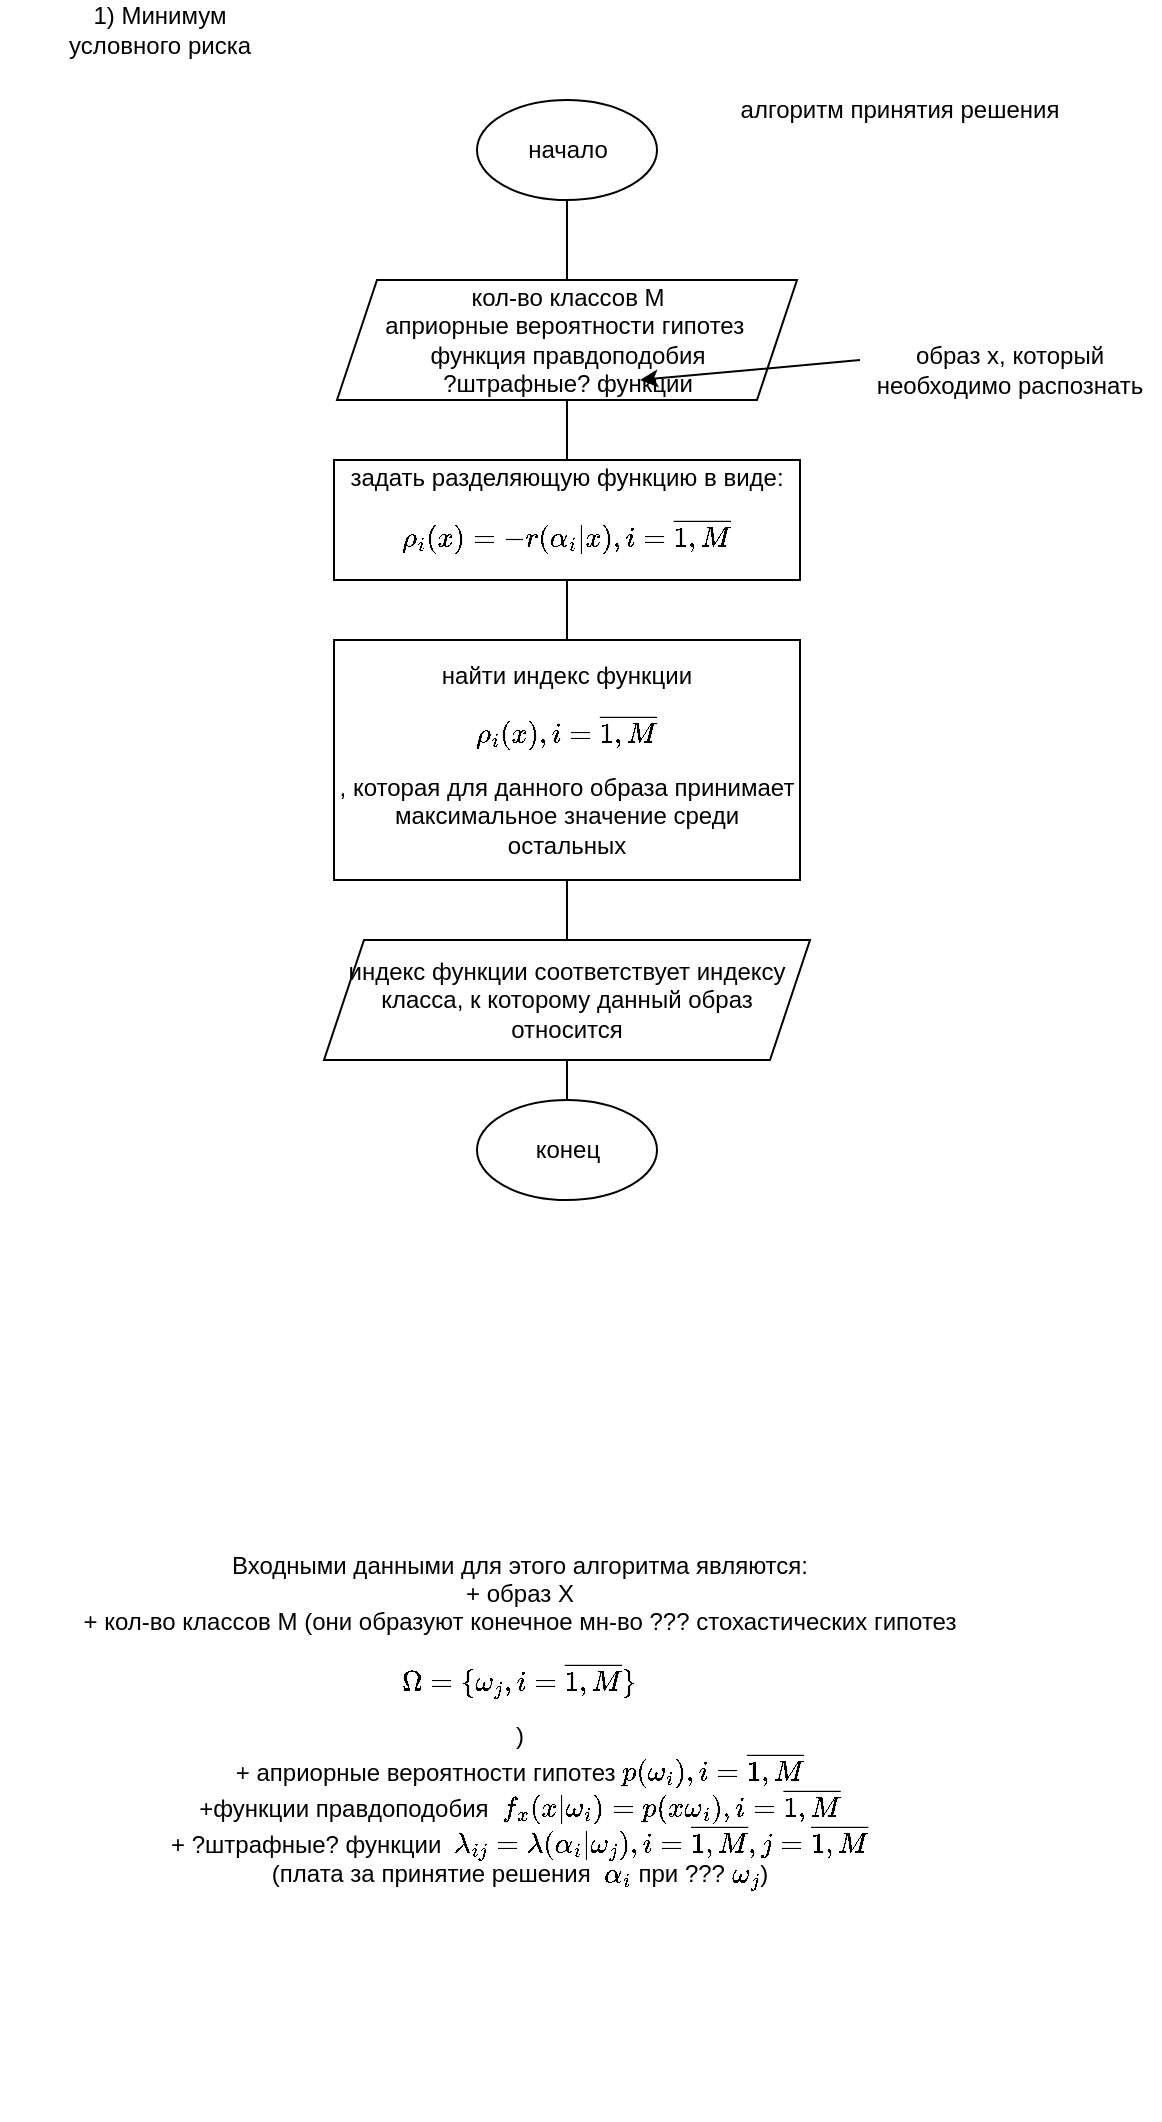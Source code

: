 <mxfile version="15.8.3" type="device"><diagram id="1nuQO09vybNOhaYmFkF1" name="Page-1"><mxGraphModel dx="505" dy="932" grid="1" gridSize="10" guides="1" tooltips="1" connect="1" arrows="1" fold="1" page="1" pageScale="1" pageWidth="827" pageHeight="1169" math="1" shadow="0"><root><mxCell id="0"/><mxCell id="1" parent="0"/><mxCell id="zMBQPZwOg3jAW1KsyyCJ-15" style="edgeStyle=orthogonalEdgeStyle;rounded=0;orthogonalLoop=1;jettySize=auto;html=1;endArrow=none;endFill=0;" edge="1" parent="1" source="zMBQPZwOg3jAW1KsyyCJ-1" target="zMBQPZwOg3jAW1KsyyCJ-2"><mxGeometry relative="1" as="geometry"/></mxCell><mxCell id="zMBQPZwOg3jAW1KsyyCJ-1" value="начало" style="ellipse;whiteSpace=wrap;html=1;" vertex="1" parent="1"><mxGeometry x="328.5" y="220" width="90" height="50" as="geometry"/></mxCell><mxCell id="zMBQPZwOg3jAW1KsyyCJ-16" style="edgeStyle=orthogonalEdgeStyle;rounded=0;orthogonalLoop=1;jettySize=auto;html=1;entryX=0.5;entryY=0;entryDx=0;entryDy=0;endArrow=none;endFill=0;" edge="1" parent="1" source="zMBQPZwOg3jAW1KsyyCJ-2" target="zMBQPZwOg3jAW1KsyyCJ-9"><mxGeometry relative="1" as="geometry"/></mxCell><mxCell id="zMBQPZwOg3jAW1KsyyCJ-2" value="кол-во классов M&lt;br&gt;априорные вероятности гипотез&amp;nbsp;&lt;br&gt;функция правдоподобия&lt;br&gt;?штрафные? функции" style="shape=parallelogram;perimeter=parallelogramPerimeter;whiteSpace=wrap;html=1;fixedSize=1;strokeColor=default;fillColor=default;allowArrows=1;connectable=1;" vertex="1" parent="1"><mxGeometry x="258.5" y="310" width="230" height="60" as="geometry"/></mxCell><mxCell id="zMBQPZwOg3jAW1KsyyCJ-6" value="" style="endArrow=classic;html=1;rounded=0;" edge="1" parent="1"><mxGeometry width="50" height="50" relative="1" as="geometry"><mxPoint x="520" y="350" as="sourcePoint"/><mxPoint x="410" y="360" as="targetPoint"/></mxGeometry></mxCell><mxCell id="zMBQPZwOg3jAW1KsyyCJ-8" value="образ x, который необходимо распознать" style="text;html=1;strokeColor=none;fillColor=none;align=center;verticalAlign=middle;whiteSpace=wrap;rounded=0;" vertex="1" parent="1"><mxGeometry x="520" y="340" width="150" height="30" as="geometry"/></mxCell><mxCell id="zMBQPZwOg3jAW1KsyyCJ-24" style="edgeStyle=orthogonalEdgeStyle;rounded=0;orthogonalLoop=1;jettySize=auto;html=1;entryX=0.5;entryY=0;entryDx=0;entryDy=0;startArrow=none;startFill=0;endArrow=none;endFill=0;" edge="1" parent="1" source="zMBQPZwOg3jAW1KsyyCJ-9" target="zMBQPZwOg3jAW1KsyyCJ-10"><mxGeometry relative="1" as="geometry"/></mxCell><mxCell id="zMBQPZwOg3jAW1KsyyCJ-9" value="задать разделяющую функцию в виде:&lt;br&gt;$$\rho_i(x) = -r(\alpha_i|x), i = \overline {1,M}$$" style="rounded=0;whiteSpace=wrap;html=1;strokeColor=default;fillColor=default;" vertex="1" parent="1"><mxGeometry x="257" y="400" width="233" height="60" as="geometry"/></mxCell><mxCell id="zMBQPZwOg3jAW1KsyyCJ-25" style="edgeStyle=orthogonalEdgeStyle;rounded=0;orthogonalLoop=1;jettySize=auto;html=1;entryX=0.5;entryY=0;entryDx=0;entryDy=0;startArrow=none;startFill=0;endArrow=none;endFill=0;" edge="1" parent="1" source="zMBQPZwOg3jAW1KsyyCJ-10" target="zMBQPZwOg3jAW1KsyyCJ-11"><mxGeometry relative="1" as="geometry"/></mxCell><mxCell id="zMBQPZwOg3jAW1KsyyCJ-10" value="найти индекс функции $$\rho_i(x), i = \overline {1,M}$$ , которая для данного образа принимает максимальное значение среди остальных" style="rounded=0;whiteSpace=wrap;html=1;strokeColor=default;fillColor=default;" vertex="1" parent="1"><mxGeometry x="257" y="490" width="233" height="120" as="geometry"/></mxCell><mxCell id="zMBQPZwOg3jAW1KsyyCJ-26" style="edgeStyle=orthogonalEdgeStyle;rounded=0;orthogonalLoop=1;jettySize=auto;html=1;entryX=0.5;entryY=0;entryDx=0;entryDy=0;startArrow=none;startFill=0;endArrow=none;endFill=0;" edge="1" parent="1" source="zMBQPZwOg3jAW1KsyyCJ-11" target="zMBQPZwOg3jAW1KsyyCJ-12"><mxGeometry relative="1" as="geometry"/></mxCell><mxCell id="zMBQPZwOg3jAW1KsyyCJ-11" value="индекс функции соответствует индексу класса, к которому данный образ относится" style="shape=parallelogram;perimeter=parallelogramPerimeter;whiteSpace=wrap;html=1;fixedSize=1;strokeColor=default;fillColor=default;" vertex="1" parent="1"><mxGeometry x="252" y="640" width="243" height="60" as="geometry"/></mxCell><mxCell id="zMBQPZwOg3jAW1KsyyCJ-12" value="конец" style="ellipse;whiteSpace=wrap;html=1;" vertex="1" parent="1"><mxGeometry x="328.5" y="720" width="90" height="50" as="geometry"/></mxCell><mxCell id="zMBQPZwOg3jAW1KsyyCJ-27" value="алгоритм принятия решения" style="text;html=1;strokeColor=none;fillColor=none;align=center;verticalAlign=middle;whiteSpace=wrap;rounded=0;" vertex="1" parent="1"><mxGeometry x="450" y="210" width="180" height="30" as="geometry"/></mxCell><mxCell id="zMBQPZwOg3jAW1KsyyCJ-30" value="Входными данными для этого алгоритма являются:&lt;br&gt;+ образ X&lt;br&gt;+ кол-во классов M (они образуют конечное мн-во ??? стохастических гипотез&lt;br&gt;$$\Omega = \{\omega_j, i = \overline {1, M}\}$$)&lt;br&gt;+ априорные вероятности гипотез \(p(\omega_i), i = \overline {1, M}\)&lt;br&gt;+функции правдоподобия&amp;nbsp; \(f_x (x| \omega_i)= p (x\omega_i), i = \overline {1, M}\)&lt;br&gt;+ ?штрафные? функции&amp;nbsp; \(\lambda_{ij}&amp;nbsp;&lt;br&gt;&amp;nbsp;= \lambda(\alpha_i|\omega_j), i = \overline {1, M} , j = \overline {1, M}\)&lt;br&gt;(плата за принятие решения&amp;nbsp; \(\alpha_i\) при ??? \(\omega_j\))" style="text;html=1;strokeColor=none;fillColor=none;align=center;verticalAlign=middle;whiteSpace=wrap;rounded=0;" vertex="1" parent="1"><mxGeometry x="90" y="830" width="520" height="400" as="geometry"/></mxCell><mxCell id="zMBQPZwOg3jAW1KsyyCJ-31" value="1) Минимум условного риска" style="text;html=1;strokeColor=none;fillColor=none;align=center;verticalAlign=middle;whiteSpace=wrap;rounded=0;" vertex="1" parent="1"><mxGeometry x="110" y="170" width="120" height="30" as="geometry"/></mxCell></root></mxGraphModel></diagram></mxfile>